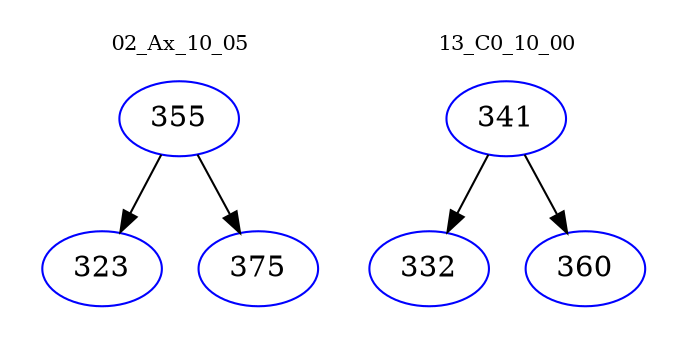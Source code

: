 digraph{
subgraph cluster_0 {
color = white
label = "02_Ax_10_05";
fontsize=10;
T0_355 [label="355", color="blue"]
T0_355 -> T0_323 [color="black"]
T0_323 [label="323", color="blue"]
T0_355 -> T0_375 [color="black"]
T0_375 [label="375", color="blue"]
}
subgraph cluster_1 {
color = white
label = "13_C0_10_00";
fontsize=10;
T1_341 [label="341", color="blue"]
T1_341 -> T1_332 [color="black"]
T1_332 [label="332", color="blue"]
T1_341 -> T1_360 [color="black"]
T1_360 [label="360", color="blue"]
}
}
